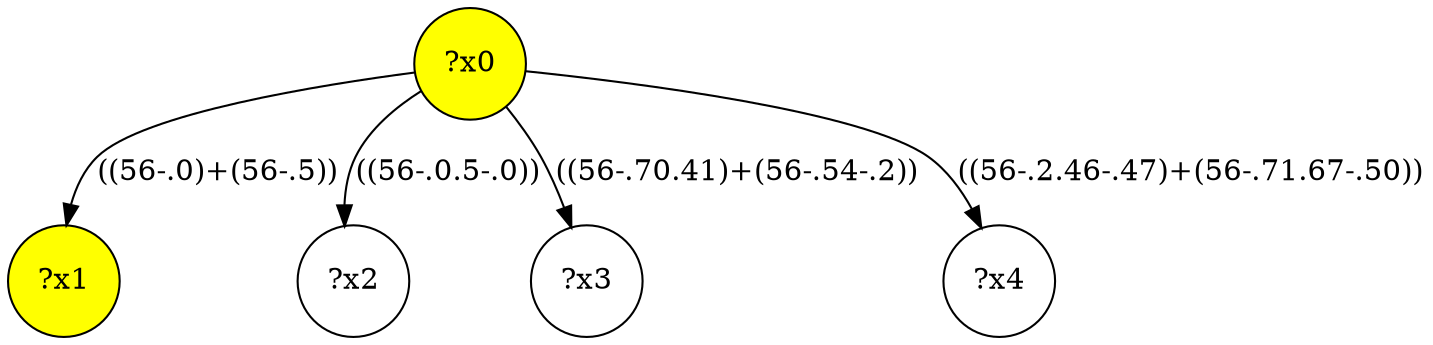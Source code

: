 digraph g {
	x0 [fillcolor="yellow", style="filled," shape=circle, label="?x0"];
	x1 [fillcolor="yellow", style="filled," shape=circle, label="?x1"];
	x0 -> x1 [label="((56-.0)+(56-.5))"];
	x2 [shape=circle, label="?x2"];
	x0 -> x2 [label="((56-.0.5-.0))"];
	x3 [shape=circle, label="?x3"];
	x0 -> x3 [label="((56-.70.41)+(56-.54-.2))"];
	x4 [shape=circle, label="?x4"];
	x0 -> x4 [label="((56-.2.46-.47)+(56-.71.67-.50))"];
}
